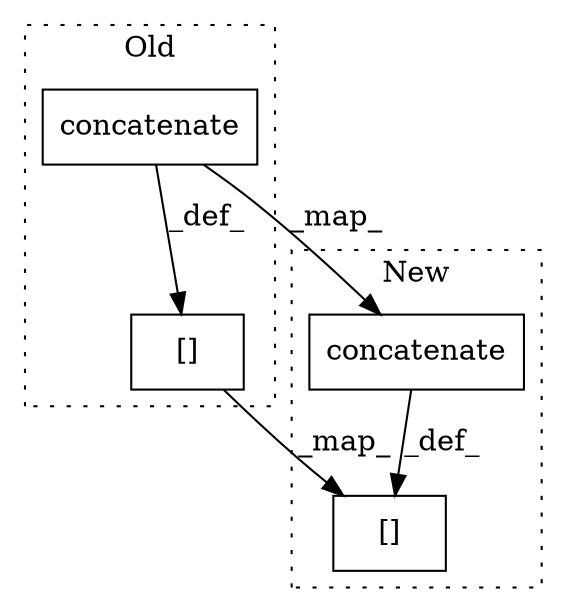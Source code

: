 digraph G {
subgraph cluster0 {
1 [label="concatenate" a="32" s="4707,4732" l="12,1" shape="box"];
4 [label="[]" a="2" s="4673,4699" l="12,1" shape="box"];
label = "Old";
style="dotted";
}
subgraph cluster1 {
2 [label="concatenate" a="32" s="3263,3288" l="12,1" shape="box"];
3 [label="[]" a="2" s="3229,3255" l="12,1" shape="box"];
label = "New";
style="dotted";
}
1 -> 2 [label="_map_"];
1 -> 4 [label="_def_"];
2 -> 3 [label="_def_"];
4 -> 3 [label="_map_"];
}